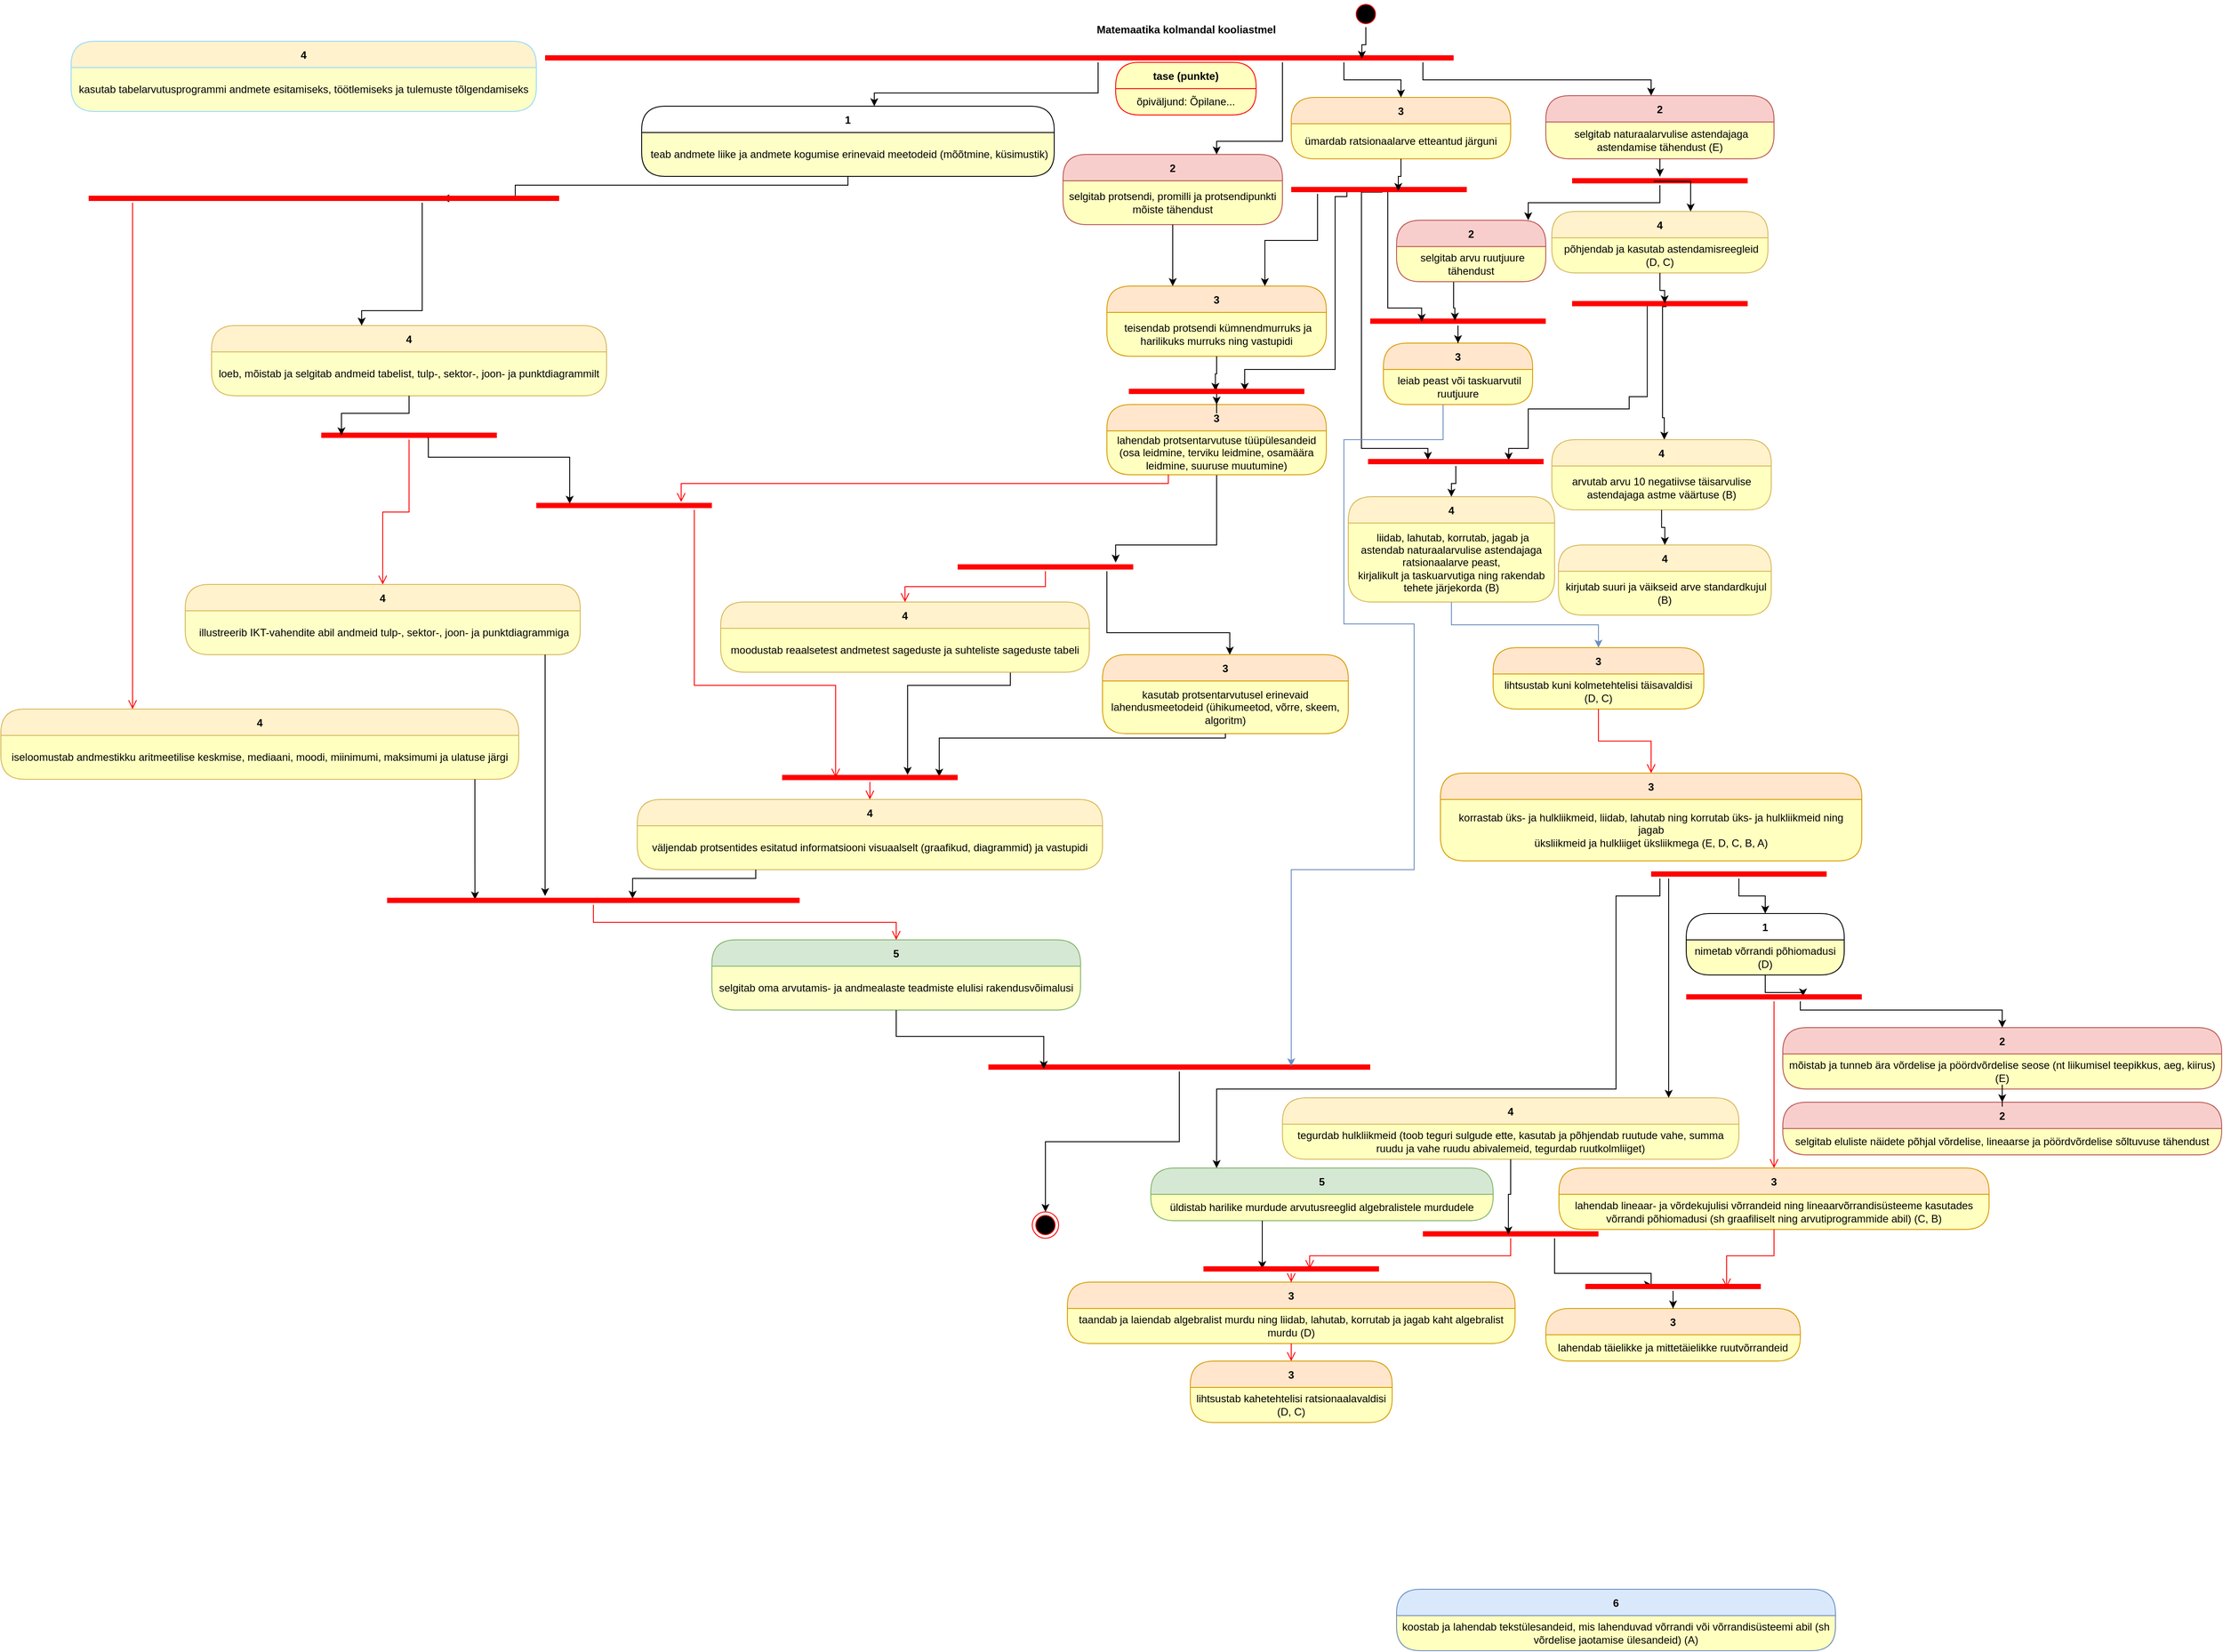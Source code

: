 <mxfile version="28.1.2" pages="2">
  <diagram name="Õpiväljundid" id="HOLbYARwxGNt5G9FzNMO">
    <mxGraphModel dx="3764" dy="897" grid="1" gridSize="10" guides="1" tooltips="1" connect="1" arrows="1" fold="1" page="1" pageScale="1" pageWidth="1169" pageHeight="1654" math="1" shadow="0">
      <root>
        <mxCell id="0" />
        <mxCell id="1" parent="0" />
        <mxCell id="H3njUC9bQLBFBT5jkG47-1" value="" style="ellipse;html=1;shape=endState;fillColor=#000000;strokeColor=#ff0000;" parent="1" vertex="1">
          <mxGeometry x="-45" y="1400" width="30" height="30" as="geometry" />
        </mxCell>
        <mxCell id="H3njUC9bQLBFBT5jkG47-2" value="4" style="swimlane;fontStyle=1;align=center;verticalAlign=middle;childLayout=stackLayout;horizontal=1;startSize=30;horizontalStack=0;resizeParent=0;resizeLast=1;container=0;collapsible=0;rounded=1;arcSize=30;strokeColor=#d6b656;fillColor=#fff2cc;swimlaneFillColor=#ffffc0;dropTarget=0;" parent="1" vertex="1">
          <mxGeometry x="554.38" y="640" width="242.5" height="80" as="geometry" />
        </mxCell>
        <mxCell id="H3njUC9bQLBFBT5jkG47-3" value="&amp;nbsp;kirjutab suuri ja väikseid arve standardkujul (B)" style="text;html=1;strokeColor=none;fillColor=none;align=center;verticalAlign=middle;spacingLeft=4;spacingRight=4;whiteSpace=wrap;overflow=hidden;rotatable=0;fontColor=#000000;" parent="H3njUC9bQLBFBT5jkG47-2" vertex="1">
          <mxGeometry y="30" width="242.5" height="50" as="geometry" />
        </mxCell>
        <mxCell id="HqBFGBw3zhF2iMlEuoAb-2" style="edgeStyle=orthogonalEdgeStyle;rounded=0;orthogonalLoop=1;jettySize=auto;html=1;exitX=0.538;exitY=0.833;exitDx=0;exitDy=0;exitPerimeter=0;" parent="1" source="HqBFGBw3zhF2iMlEuoAb-28" target="H3njUC9bQLBFBT5jkG47-11" edge="1">
          <mxGeometry relative="1" as="geometry">
            <mxPoint x="675" y="565" as="targetPoint" />
            <Array as="points">
              <mxPoint x="673" y="495" />
              <mxPoint x="675" y="495" />
            </Array>
          </mxGeometry>
        </mxCell>
        <mxCell id="H3njUC9bQLBFBT5jkG47-5" value="4" style="swimlane;fontStyle=1;align=center;verticalAlign=middle;childLayout=stackLayout;horizontal=1;startSize=30;horizontalStack=0;resizeParent=0;resizeLast=1;container=0;collapsible=0;rounded=1;arcSize=30;strokeColor=#d6b656;fillColor=#fff2cc;swimlaneFillColor=#ffffc0;dropTarget=0;" parent="1" vertex="1">
          <mxGeometry x="546.88" y="260" width="246.25" height="70" as="geometry" />
        </mxCell>
        <mxCell id="H3njUC9bQLBFBT5jkG47-6" value="&amp;nbsp;põhjendab ja kasutab astendamisreegleid (D, C)" style="text;html=1;strokeColor=none;fillColor=none;align=center;verticalAlign=middle;spacingLeft=4;spacingRight=4;whiteSpace=wrap;overflow=hidden;rotatable=0;fontColor=#000000;" parent="H3njUC9bQLBFBT5jkG47-5" vertex="1">
          <mxGeometry y="30" width="246.25" height="40" as="geometry" />
        </mxCell>
        <mxCell id="H3njUC9bQLBFBT5jkG47-8" value="2" style="swimlane;fontStyle=1;align=center;verticalAlign=middle;childLayout=stackLayout;horizontal=1;startSize=30;horizontalStack=0;resizeParent=0;resizeLast=1;container=0;collapsible=0;rounded=1;arcSize=30;strokeColor=#b85450;fillColor=#f8cecc;swimlaneFillColor=#ffffc0;dropTarget=0;" parent="1" vertex="1">
          <mxGeometry x="540" y="128" width="260" height="72" as="geometry" />
        </mxCell>
        <mxCell id="H3njUC9bQLBFBT5jkG47-9" value="&amp;nbsp;selgitab naturaalarvulise astendajaga astendamise tähendust (E)" style="text;html=1;strokeColor=none;fillColor=none;align=center;verticalAlign=middle;spacingLeft=4;spacingRight=4;whiteSpace=wrap;overflow=hidden;rotatable=0;fontColor=#000000;" parent="H3njUC9bQLBFBT5jkG47-8" vertex="1">
          <mxGeometry y="30" width="260" height="42" as="geometry" />
        </mxCell>
        <mxCell id="H3njUC9bQLBFBT5jkG47-11" value="4" style="swimlane;fontStyle=1;align=center;verticalAlign=middle;childLayout=stackLayout;horizontal=1;startSize=30;horizontalStack=0;resizeParent=0;resizeLast=1;container=0;collapsible=0;rounded=1;arcSize=30;strokeColor=#d6b656;fillColor=#fff2cc;swimlaneFillColor=#ffffc0;dropTarget=0;" parent="1" vertex="1">
          <mxGeometry x="546.88" y="520" width="250" height="80" as="geometry" />
        </mxCell>
        <mxCell id="H3njUC9bQLBFBT5jkG47-12" value="arvutab arvu 10 negatiivse täisarvulise astendajaga astme väärtuse (B)" style="text;html=1;strokeColor=none;fillColor=none;align=center;verticalAlign=middle;spacingLeft=4;spacingRight=4;whiteSpace=wrap;overflow=hidden;rotatable=0;fontColor=#000000;" parent="H3njUC9bQLBFBT5jkG47-11" vertex="1">
          <mxGeometry y="30" width="250" height="50" as="geometry" />
        </mxCell>
        <mxCell id="H3njUC9bQLBFBT5jkG47-14" value="3" style="swimlane;fontStyle=1;align=center;verticalAlign=middle;childLayout=stackLayout;horizontal=1;startSize=30;horizontalStack=0;resizeParent=0;resizeLast=1;container=0;collapsible=0;rounded=1;arcSize=30;strokeColor=#d79b00;fillColor=#ffe6cc;swimlaneFillColor=#ffffc0;dropTarget=0;" parent="1" vertex="1">
          <mxGeometry x="355" y="410" width="170" height="70" as="geometry" />
        </mxCell>
        <mxCell id="H3njUC9bQLBFBT5jkG47-15" value="&amp;nbsp;leiab peast või taskuarvutil ruutjuure" style="text;html=1;strokeColor=none;fillColor=none;align=center;verticalAlign=middle;spacingLeft=4;spacingRight=4;whiteSpace=wrap;overflow=hidden;rotatable=0;fontColor=#000000;" parent="H3njUC9bQLBFBT5jkG47-14" vertex="1">
          <mxGeometry y="30" width="170" height="40" as="geometry" />
        </mxCell>
        <mxCell id="HqBFGBw3zhF2iMlEuoAb-21" style="edgeStyle=orthogonalEdgeStyle;rounded=0;orthogonalLoop=1;jettySize=auto;html=1;exitX=0.317;exitY=0.8;exitDx=0;exitDy=0;exitPerimeter=0;entryX=0.66;entryY=0.433;entryDx=0;entryDy=0;entryPerimeter=0;" parent="1" source="HqBFGBw3zhF2iMlEuoAb-34" target="HqBFGBw3zhF2iMlEuoAb-39" edge="1">
          <mxGeometry relative="1" as="geometry">
            <Array as="points">
              <mxPoint x="313" y="243" />
              <mxPoint x="300" y="243" />
              <mxPoint x="300" y="440" />
              <mxPoint x="197" y="440" />
            </Array>
          </mxGeometry>
        </mxCell>
        <mxCell id="H3njUC9bQLBFBT5jkG47-20" value="3" style="swimlane;fontStyle=1;align=center;verticalAlign=middle;childLayout=stackLayout;horizontal=1;startSize=30;horizontalStack=0;resizeParent=0;resizeLast=1;container=0;collapsible=0;rounded=1;arcSize=30;strokeColor=#d79b00;fillColor=#ffe6cc;swimlaneFillColor=#ffffc0;dropTarget=0;" parent="1" vertex="1">
          <mxGeometry x="250" y="130" width="250" height="70" as="geometry" />
        </mxCell>
        <mxCell id="H3njUC9bQLBFBT5jkG47-21" value="ümardab ratsionaalarve etteantud järguni" style="text;html=1;strokeColor=none;fillColor=none;align=center;verticalAlign=middle;spacingLeft=4;spacingRight=4;whiteSpace=wrap;overflow=hidden;rotatable=0;fontColor=#000000;fontFamily=Helvetica;" parent="H3njUC9bQLBFBT5jkG47-20" vertex="1">
          <mxGeometry y="30" width="250" height="40" as="geometry" />
        </mxCell>
        <mxCell id="H3njUC9bQLBFBT5jkG47-23" value="4" style="swimlane;fontStyle=1;align=center;verticalAlign=middle;childLayout=stackLayout;horizontal=1;startSize=30;horizontalStack=0;resizeParent=0;resizeLast=1;container=0;collapsible=0;rounded=1;arcSize=30;strokeColor=#d6b656;fillColor=#fff2cc;swimlaneFillColor=#ffffc0;dropTarget=0;" parent="1" vertex="1">
          <mxGeometry x="315" y="585" width="235" height="120" as="geometry" />
        </mxCell>
        <mxCell id="H3njUC9bQLBFBT5jkG47-29" value="&lt;div&gt;&amp;nbsp;liidab, lahutab, korrutab, jagab ja astendab naturaalarvulise astendajaga ratsionaalarve peast,&lt;/div&gt;&lt;div&gt;kirjalikult ja taskuarvutiga ning rakendab tehete järjekorda (B)&lt;/div&gt;" style="text;html=1;strokeColor=none;fillColor=none;align=center;verticalAlign=middle;spacingLeft=4;spacingRight=4;whiteSpace=wrap;overflow=hidden;rotatable=0;fontColor=#000000;" parent="H3njUC9bQLBFBT5jkG47-23" vertex="1">
          <mxGeometry y="30" width="235" height="90" as="geometry" />
        </mxCell>
        <mxCell id="H3njUC9bQLBFBT5jkG47-26" value="" style="ellipse;html=1;shape=startState;fillColor=#000000;strokeColor=#ff0000;" parent="1" vertex="1">
          <mxGeometry x="320" y="20" width="30" height="30" as="geometry" />
        </mxCell>
        <mxCell id="HqBFGBw3zhF2iMlEuoAb-27" style="edgeStyle=orthogonalEdgeStyle;rounded=0;orthogonalLoop=1;jettySize=auto;html=1;" parent="1" source="H3njUC9bQLBFBT5jkG47-36" target="H3njUC9bQLBFBT5jkG47-14" edge="1">
          <mxGeometry relative="1" as="geometry" />
        </mxCell>
        <mxCell id="H3njUC9bQLBFBT5jkG47-36" value="" style="shape=line;html=1;strokeWidth=6;strokeColor=#ff0000;" parent="1" vertex="1">
          <mxGeometry x="340" y="380" width="200" height="10" as="geometry" />
        </mxCell>
        <mxCell id="HqBFGBw3zhF2iMlEuoAb-22" style="edgeStyle=orthogonalEdgeStyle;rounded=0;orthogonalLoop=1;jettySize=auto;html=1;" parent="1" source="H3njUC9bQLBFBT5jkG47-38" target="H3njUC9bQLBFBT5jkG47-20" edge="1">
          <mxGeometry relative="1" as="geometry">
            <Array as="points">
              <mxPoint x="310" y="110" />
              <mxPoint x="375" y="110" />
            </Array>
          </mxGeometry>
        </mxCell>
        <mxCell id="HqBFGBw3zhF2iMlEuoAb-23" style="edgeStyle=orthogonalEdgeStyle;rounded=0;orthogonalLoop=1;jettySize=auto;html=1;" parent="1" source="H3njUC9bQLBFBT5jkG47-38" target="H3njUC9bQLBFBT5jkG47-8" edge="1">
          <mxGeometry relative="1" as="geometry">
            <Array as="points">
              <mxPoint x="400" y="110" />
              <mxPoint x="660" y="110" />
            </Array>
          </mxGeometry>
        </mxCell>
        <mxCell id="HqBFGBw3zhF2iMlEuoAb-24" style="edgeStyle=orthogonalEdgeStyle;rounded=0;orthogonalLoop=1;jettySize=auto;html=1;" parent="1" source="H3njUC9bQLBFBT5jkG47-38" target="HqBFGBw3zhF2iMlEuoAb-9" edge="1">
          <mxGeometry relative="1" as="geometry">
            <Array as="points">
              <mxPoint x="240" y="180" />
              <mxPoint x="165" y="180" />
            </Array>
          </mxGeometry>
        </mxCell>
        <mxCell id="IJQwrk6Sp_N847dFv2nT-10" style="edgeStyle=orthogonalEdgeStyle;rounded=0;orthogonalLoop=1;jettySize=auto;html=1;" parent="1" source="H3njUC9bQLBFBT5jkG47-38" target="AtV3VSH8hDh6m8e9UaDK-14" edge="1">
          <mxGeometry relative="1" as="geometry">
            <Array as="points">
              <mxPoint x="30" y="125" />
              <mxPoint x="-225" y="125" />
            </Array>
          </mxGeometry>
        </mxCell>
        <mxCell id="H3njUC9bQLBFBT5jkG47-38" value="" style="shape=line;html=1;strokeWidth=6;strokeColor=#ff0000;" parent="1" vertex="1">
          <mxGeometry x="-600" y="80" width="1035" height="10" as="geometry" />
        </mxCell>
        <mxCell id="H3njUC9bQLBFBT5jkG47-42" value="" style="shape=line;html=1;strokeWidth=6;strokeColor=#ff0000;" parent="1" vertex="1">
          <mxGeometry x="570" y="220" width="200" height="10" as="geometry" />
        </mxCell>
        <mxCell id="HqBFGBw3zhF2iMlEuoAb-41" style="edgeStyle=orthogonalEdgeStyle;rounded=0;orthogonalLoop=1;jettySize=auto;html=1;" parent="1" source="H3njUC9bQLBFBT5jkG47-44" target="H3njUC9bQLBFBT5jkG47-1" edge="1">
          <mxGeometry relative="1" as="geometry" />
        </mxCell>
        <mxCell id="H3njUC9bQLBFBT5jkG47-44" value="" style="shape=line;html=1;strokeWidth=6;strokeColor=#ff0000;" parent="1" vertex="1">
          <mxGeometry x="-95" y="1230" width="435" height="10" as="geometry" />
        </mxCell>
        <mxCell id="Rrk2SFUDBp2oYCEs8pPQ-1" value="Matemaatika kolmandal kooliastmel" style="text;align=center;fontStyle=1;verticalAlign=middle;spacingLeft=3;spacingRight=3;strokeColor=none;rotatable=0;points=[[0,0.5],[1,0.5]];portConstraint=eastwest;html=1;" parent="1" vertex="1">
          <mxGeometry x="90" y="40" width="80" height="26" as="geometry" />
        </mxCell>
        <mxCell id="Rrk2SFUDBp2oYCEs8pPQ-2" value="tase (punkte)" style="swimlane;fontStyle=1;align=center;verticalAlign=middle;childLayout=stackLayout;horizontal=1;startSize=30;horizontalStack=0;resizeParent=0;resizeLast=1;container=0;fontColor=#000000;collapsible=0;rounded=1;arcSize=30;strokeColor=#ff0000;fillColor=#ffffc0;swimlaneFillColor=#ffffc0;dropTarget=0;" parent="1" vertex="1">
          <mxGeometry x="50" y="90" width="160" height="60" as="geometry" />
        </mxCell>
        <mxCell id="Rrk2SFUDBp2oYCEs8pPQ-3" value="õpiväljund: Õpilane..." style="text;html=1;strokeColor=none;fillColor=none;align=center;verticalAlign=middle;spacingLeft=4;spacingRight=4;whiteSpace=wrap;overflow=hidden;rotatable=0;fontColor=#000000;" parent="Rrk2SFUDBp2oYCEs8pPQ-2" vertex="1">
          <mxGeometry y="30" width="160" height="30" as="geometry" />
        </mxCell>
        <mxCell id="Rrk2SFUDBp2oYCEs8pPQ-18" style="edgeStyle=orthogonalEdgeStyle;rounded=0;orthogonalLoop=1;jettySize=auto;html=1;exitX=0.465;exitY=0.567;exitDx=0;exitDy=0;exitPerimeter=0;" parent="1" source="H3njUC9bQLBFBT5jkG47-42" target="H3njUC9bQLBFBT5jkG47-5" edge="1">
          <mxGeometry relative="1" as="geometry">
            <Array as="points">
              <mxPoint x="705" y="226" />
            </Array>
          </mxGeometry>
        </mxCell>
        <mxCell id="HqBFGBw3zhF2iMlEuoAb-1" style="edgeStyle=orthogonalEdgeStyle;rounded=0;orthogonalLoop=1;jettySize=auto;html=1;exitX=0.517;exitY=0.333;exitDx=0;exitDy=0;exitPerimeter=0;entryX=0.341;entryY=0.3;entryDx=0;entryDy=0;entryPerimeter=0;" parent="1" source="HqBFGBw3zhF2iMlEuoAb-34" target="HqBFGBw3zhF2iMlEuoAb-37" edge="1">
          <mxGeometry relative="1" as="geometry">
            <Array as="points">
              <mxPoint x="353" y="238" />
              <mxPoint x="330" y="238" />
              <mxPoint x="330" y="530" />
              <mxPoint x="406" y="530" />
            </Array>
          </mxGeometry>
        </mxCell>
        <mxCell id="HqBFGBw3zhF2iMlEuoAb-4" style="edgeStyle=orthogonalEdgeStyle;rounded=0;orthogonalLoop=1;jettySize=auto;html=1;entryX=0.482;entryY=0.433;entryDx=0;entryDy=0;entryPerimeter=0;" parent="1" source="H3njUC9bQLBFBT5jkG47-18" target="H3njUC9bQLBFBT5jkG47-36" edge="1">
          <mxGeometry relative="1" as="geometry">
            <Array as="points">
              <mxPoint x="435" y="370" />
              <mxPoint x="436" y="370" />
            </Array>
          </mxGeometry>
        </mxCell>
        <mxCell id="HqBFGBw3zhF2iMlEuoAb-6" value="" style="edgeStyle=orthogonalEdgeStyle;rounded=0;orthogonalLoop=1;jettySize=auto;html=1;entryX=0.293;entryY=0.567;entryDx=0;entryDy=0;entryPerimeter=0;exitX=0.713;exitY=0.667;exitDx=0;exitDy=0;exitPerimeter=0;" parent="1" source="HqBFGBw3zhF2iMlEuoAb-34" target="H3njUC9bQLBFBT5jkG47-36" edge="1">
          <mxGeometry relative="1" as="geometry">
            <mxPoint x="260" y="240" as="sourcePoint" />
            <mxPoint x="310" y="440" as="targetPoint" />
            <Array as="points">
              <mxPoint x="360" y="237" />
              <mxPoint x="360" y="370" />
              <mxPoint x="399" y="370" />
            </Array>
          </mxGeometry>
        </mxCell>
        <mxCell id="H3njUC9bQLBFBT5jkG47-17" value="2" style="swimlane;fontStyle=1;align=center;verticalAlign=middle;childLayout=stackLayout;horizontal=1;startSize=30;horizontalStack=0;resizeParent=0;resizeLast=1;container=0;collapsible=0;rounded=1;arcSize=30;strokeColor=#b85450;fillColor=#f8cecc;swimlaneFillColor=#ffffc0;dropTarget=0;" parent="1" vertex="1">
          <mxGeometry x="370" y="270" width="170" height="70" as="geometry" />
        </mxCell>
        <mxCell id="H3njUC9bQLBFBT5jkG47-18" value="&amp;nbsp;selgitab arvu ruutjuure tähendust" style="text;html=1;strokeColor=none;fillColor=none;align=center;verticalAlign=middle;spacingLeft=4;spacingRight=4;whiteSpace=wrap;overflow=hidden;rotatable=0;fontColor=#000000;" parent="H3njUC9bQLBFBT5jkG47-17" vertex="1">
          <mxGeometry y="30" width="170" height="40" as="geometry" />
        </mxCell>
        <mxCell id="HqBFGBw3zhF2iMlEuoAb-7" style="edgeStyle=orthogonalEdgeStyle;rounded=0;orthogonalLoop=1;jettySize=auto;html=1;exitX=0.428;exitY=0.633;exitDx=0;exitDy=0;exitPerimeter=0;entryX=0.801;entryY=0.367;entryDx=0;entryDy=0;entryPerimeter=0;" parent="1" source="HqBFGBw3zhF2iMlEuoAb-28" target="HqBFGBw3zhF2iMlEuoAb-37" edge="1">
          <mxGeometry relative="1" as="geometry">
            <Array as="points">
              <mxPoint x="656" y="471" />
              <mxPoint x="635" y="471" />
              <mxPoint x="635" y="485" />
              <mxPoint x="520" y="485" />
              <mxPoint x="520" y="530" />
              <mxPoint x="498" y="530" />
            </Array>
          </mxGeometry>
        </mxCell>
        <mxCell id="HqBFGBw3zhF2iMlEuoAb-8" style="edgeStyle=orthogonalEdgeStyle;rounded=0;orthogonalLoop=1;jettySize=auto;html=1;" parent="1" source="H3njUC9bQLBFBT5jkG47-12" target="H3njUC9bQLBFBT5jkG47-2" edge="1">
          <mxGeometry relative="1" as="geometry" />
        </mxCell>
        <mxCell id="HqBFGBw3zhF2iMlEuoAb-9" value="2" style="swimlane;fontStyle=1;align=center;verticalAlign=middle;childLayout=stackLayout;horizontal=1;startSize=30;horizontalStack=0;resizeParent=0;resizeLast=1;container=0;collapsible=0;rounded=1;arcSize=30;strokeColor=#b85450;fillColor=#f8cecc;swimlaneFillColor=#ffffc0;dropTarget=0;" parent="1" vertex="1">
          <mxGeometry x="-10" y="195" width="250" height="80" as="geometry" />
        </mxCell>
        <mxCell id="HqBFGBw3zhF2iMlEuoAb-10" value="selgitab protsendi, promilli ja protsendipunkti mõiste tähendust" style="text;html=1;strokeColor=none;fillColor=none;align=center;verticalAlign=middle;spacingLeft=4;spacingRight=4;whiteSpace=wrap;overflow=hidden;rotatable=0;fontColor=#000000;" parent="HqBFGBw3zhF2iMlEuoAb-9" vertex="1">
          <mxGeometry y="30" width="250" height="50" as="geometry" />
        </mxCell>
        <mxCell id="HqBFGBw3zhF2iMlEuoAb-11" value="3" style="swimlane;fontStyle=1;align=center;verticalAlign=middle;childLayout=stackLayout;horizontal=1;startSize=30;horizontalStack=0;resizeParent=0;resizeLast=1;container=0;collapsible=0;rounded=1;arcSize=30;strokeColor=#d79b00;fillColor=#ffe6cc;swimlaneFillColor=#ffffc0;dropTarget=0;" parent="1" vertex="1">
          <mxGeometry x="40" y="345" width="250" height="80" as="geometry" />
        </mxCell>
        <mxCell id="HqBFGBw3zhF2iMlEuoAb-12" value="&amp;nbsp;teisendab protsendi kümnendmurruks ja harilikuks murruks ning vastupidi" style="text;html=1;strokeColor=none;fillColor=none;align=center;verticalAlign=middle;spacingLeft=4;spacingRight=4;whiteSpace=wrap;overflow=hidden;rotatable=0;fontColor=#000000;" parent="HqBFGBw3zhF2iMlEuoAb-11" vertex="1">
          <mxGeometry y="30" width="250" height="50" as="geometry" />
        </mxCell>
        <mxCell id="HqBFGBw3zhF2iMlEuoAb-20" style="edgeStyle=orthogonalEdgeStyle;rounded=0;orthogonalLoop=1;jettySize=auto;html=1;entryX=0.9;entryY=0;entryDx=0;entryDy=0;entryPerimeter=0;" parent="1" source="HqBFGBw3zhF2iMlEuoAb-14" target="IJQwrk6Sp_N847dFv2nT-4" edge="1">
          <mxGeometry relative="1" as="geometry">
            <Array as="points">
              <mxPoint x="165" y="640" />
              <mxPoint x="50" y="640" />
            </Array>
          </mxGeometry>
        </mxCell>
        <mxCell id="HqBFGBw3zhF2iMlEuoAb-14" value="3" style="swimlane;fontStyle=1;align=center;verticalAlign=middle;childLayout=stackLayout;horizontal=1;startSize=30;horizontalStack=0;resizeParent=0;resizeLast=1;container=0;collapsible=0;rounded=1;arcSize=30;strokeColor=#d79b00;fillColor=#ffe6cc;swimlaneFillColor=#ffffc0;dropTarget=0;" parent="1" vertex="1">
          <mxGeometry x="40" y="480" width="250" height="80" as="geometry" />
        </mxCell>
        <mxCell id="HqBFGBw3zhF2iMlEuoAb-15" value="&lt;div&gt;lahendab protsentarvutuse tüüpülesandeid (osa leidmine, terviku leidmine, osamäära&lt;/div&gt;&lt;div&gt;leidmine, suuruse muutumine)&lt;/div&gt;" style="text;html=1;strokeColor=none;fillColor=none;align=center;verticalAlign=middle;spacingLeft=4;spacingRight=4;whiteSpace=wrap;overflow=hidden;rotatable=0;fontColor=#000000;" parent="HqBFGBw3zhF2iMlEuoAb-14" vertex="1">
          <mxGeometry y="30" width="250" height="50" as="geometry" />
        </mxCell>
        <mxCell id="HqBFGBw3zhF2iMlEuoAb-16" style="edgeStyle=orthogonalEdgeStyle;rounded=0;orthogonalLoop=1;jettySize=auto;html=1;entryX=0.493;entryY=0.433;entryDx=0;entryDy=0;entryPerimeter=0;" parent="1" source="HqBFGBw3zhF2iMlEuoAb-12" target="HqBFGBw3zhF2iMlEuoAb-39" edge="1">
          <mxGeometry relative="1" as="geometry" />
        </mxCell>
        <mxCell id="HqBFGBw3zhF2iMlEuoAb-17" value="3" style="swimlane;fontStyle=1;align=center;verticalAlign=middle;childLayout=stackLayout;horizontal=1;startSize=30;horizontalStack=0;resizeParent=0;resizeLast=1;container=0;collapsible=0;rounded=1;arcSize=30;strokeColor=#d79b00;fillColor=#ffe6cc;swimlaneFillColor=#ffffc0;dropTarget=0;" parent="1" vertex="1">
          <mxGeometry x="35" y="765" width="280" height="90" as="geometry" />
        </mxCell>
        <mxCell id="HqBFGBw3zhF2iMlEuoAb-18" value="&lt;div&gt;kasutab protsentarvutusel erinevaid lahendusmeetodeid (ühikumeetod, võrre, skeem,&lt;/div&gt;&lt;div&gt;algoritm)&lt;/div&gt;" style="text;html=1;strokeColor=none;fillColor=none;align=center;verticalAlign=middle;spacingLeft=4;spacingRight=4;whiteSpace=wrap;overflow=hidden;rotatable=0;fontColor=#000000;" parent="HqBFGBw3zhF2iMlEuoAb-17" vertex="1">
          <mxGeometry y="30" width="280" height="60" as="geometry" />
        </mxCell>
        <mxCell id="HqBFGBw3zhF2iMlEuoAb-26" style="edgeStyle=orthogonalEdgeStyle;rounded=0;orthogonalLoop=1;jettySize=auto;html=1;" parent="1" source="H3njUC9bQLBFBT5jkG47-9" target="H3njUC9bQLBFBT5jkG47-42" edge="1">
          <mxGeometry relative="1" as="geometry" />
        </mxCell>
        <mxCell id="HqBFGBw3zhF2iMlEuoAb-28" value="" style="shape=line;html=1;strokeWidth=6;strokeColor=#ff0000;" parent="1" vertex="1">
          <mxGeometry x="570" y="360" width="200" height="10" as="geometry" />
        </mxCell>
        <mxCell id="AtV3VSH8hDh6m8e9UaDK-41" style="edgeStyle=orthogonalEdgeStyle;rounded=0;orthogonalLoop=1;jettySize=auto;html=1;" edge="1" parent="1" source="HqBFGBw3zhF2iMlEuoAb-34" target="HqBFGBw3zhF2iMlEuoAb-11">
          <mxGeometry relative="1" as="geometry">
            <Array as="points">
              <mxPoint x="280" y="293" />
              <mxPoint x="220" y="293" />
            </Array>
          </mxGeometry>
        </mxCell>
        <mxCell id="HqBFGBw3zhF2iMlEuoAb-34" value="" style="shape=line;html=1;strokeWidth=6;strokeColor=#ff0000;" parent="1" vertex="1">
          <mxGeometry x="250" y="230" width="200" height="10" as="geometry" />
        </mxCell>
        <mxCell id="HqBFGBw3zhF2iMlEuoAb-35" style="edgeStyle=orthogonalEdgeStyle;rounded=0;orthogonalLoop=1;jettySize=auto;html=1;entryX=0.61;entryY=0.667;entryDx=0;entryDy=0;entryPerimeter=0;" parent="1" source="H3njUC9bQLBFBT5jkG47-21" target="HqBFGBw3zhF2iMlEuoAb-34" edge="1">
          <mxGeometry relative="1" as="geometry" />
        </mxCell>
        <mxCell id="HqBFGBw3zhF2iMlEuoAb-36" style="edgeStyle=orthogonalEdgeStyle;rounded=0;orthogonalLoop=1;jettySize=auto;html=1;" parent="1" source="H3njUC9bQLBFBT5jkG47-42" target="H3njUC9bQLBFBT5jkG47-17" edge="1">
          <mxGeometry relative="1" as="geometry">
            <Array as="points">
              <mxPoint x="670" y="250" />
              <mxPoint x="520" y="250" />
            </Array>
          </mxGeometry>
        </mxCell>
        <mxCell id="HqBFGBw3zhF2iMlEuoAb-29" style="edgeStyle=orthogonalEdgeStyle;rounded=0;orthogonalLoop=1;jettySize=auto;html=1;entryX=0.527;entryY=0.467;entryDx=0;entryDy=0;entryPerimeter=0;" parent="1" source="H3njUC9bQLBFBT5jkG47-6" target="HqBFGBw3zhF2iMlEuoAb-28" edge="1">
          <mxGeometry relative="1" as="geometry">
            <mxPoint x="676.25" y="400" as="targetPoint" />
          </mxGeometry>
        </mxCell>
        <mxCell id="HqBFGBw3zhF2iMlEuoAb-38" style="edgeStyle=orthogonalEdgeStyle;rounded=0;orthogonalLoop=1;jettySize=auto;html=1;" parent="1" source="HqBFGBw3zhF2iMlEuoAb-37" target="H3njUC9bQLBFBT5jkG47-23" edge="1">
          <mxGeometry relative="1" as="geometry" />
        </mxCell>
        <mxCell id="HqBFGBw3zhF2iMlEuoAb-37" value="" style="shape=line;html=1;strokeWidth=6;strokeColor=#ff0000;" parent="1" vertex="1">
          <mxGeometry x="337.5" y="540" width="200" height="10" as="geometry" />
        </mxCell>
        <mxCell id="HqBFGBw3zhF2iMlEuoAb-40" style="edgeStyle=orthogonalEdgeStyle;rounded=0;orthogonalLoop=1;jettySize=auto;html=1;" parent="1" source="HqBFGBw3zhF2iMlEuoAb-39" target="HqBFGBw3zhF2iMlEuoAb-14" edge="1">
          <mxGeometry relative="1" as="geometry" />
        </mxCell>
        <mxCell id="HqBFGBw3zhF2iMlEuoAb-39" value="" style="shape=line;html=1;strokeWidth=6;strokeColor=#ff0000;" parent="1" vertex="1">
          <mxGeometry x="65" y="460" width="200" height="10" as="geometry" />
        </mxCell>
        <mxCell id="HqBFGBw3zhF2iMlEuoAb-43" style="edgeStyle=orthogonalEdgeStyle;rounded=0;orthogonalLoop=1;jettySize=auto;html=1;fillColor=#dae8fc;strokeColor=#6c8ebf;" parent="1" source="H3njUC9bQLBFBT5jkG47-29" target="Ve74z0E5zyz4fICTGBpm-4" edge="1">
          <mxGeometry relative="1" as="geometry" />
        </mxCell>
        <mxCell id="HqBFGBw3zhF2iMlEuoAb-45" style="edgeStyle=orthogonalEdgeStyle;rounded=0;orthogonalLoop=1;jettySize=auto;html=1;fillColor=#dae8fc;strokeColor=#6c8ebf;" parent="1" source="H3njUC9bQLBFBT5jkG47-15" edge="1">
          <mxGeometry relative="1" as="geometry">
            <Array as="points">
              <mxPoint x="423" y="520" />
              <mxPoint x="310" y="520" />
              <mxPoint x="310" y="730" />
              <mxPoint x="390" y="730" />
              <mxPoint x="390" y="1010" />
              <mxPoint x="250" y="1010" />
            </Array>
            <mxPoint x="250" y="1234" as="targetPoint" />
          </mxGeometry>
        </mxCell>
        <mxCell id="Vd2EqS9sF79DkYHTGDT6-1" value="3" style="swimlane;fontStyle=1;align=center;verticalAlign=middle;childLayout=stackLayout;horizontal=1;startSize=30;horizontalStack=0;resizeParent=0;resizeLast=1;container=0;collapsible=0;rounded=1;arcSize=30;strokeColor=#d79b00;fillColor=#ffe6cc;swimlaneFillColor=#ffffc0;dropTarget=0;" parent="1" vertex="1">
          <mxGeometry x="420" y="900" width="480" height="100" as="geometry" />
        </mxCell>
        <mxCell id="Vd2EqS9sF79DkYHTGDT6-2" value=" korrastab üks- ja hulkliikmeid, liidab, lahutab ning korrutab üks- ja hulkliikmeid ning jagab&lt;br&gt;üksliikmeid ja hulkliiget üksliikmega (E, D, C, B, A)" style="text;html=1;strokeColor=none;fillColor=none;align=center;verticalAlign=middle;spacingLeft=4;spacingRight=4;whiteSpace=wrap;overflow=hidden;rotatable=0;fontColor=#000000;" parent="Vd2EqS9sF79DkYHTGDT6-1" vertex="1">
          <mxGeometry y="30" width="480" height="70" as="geometry" />
        </mxCell>
        <mxCell id="Ve74z0E5zyz4fICTGBpm-1" value="4" style="swimlane;fontStyle=1;align=center;verticalAlign=middle;childLayout=stackLayout;horizontal=1;startSize=30;horizontalStack=0;resizeParent=0;resizeLast=1;container=0;collapsible=0;rounded=1;arcSize=30;strokeColor=#d6b656;fillColor=#fff2cc;swimlaneFillColor=#ffffc0;dropTarget=0;" parent="1" vertex="1">
          <mxGeometry x="240" y="1270" width="520" height="70" as="geometry" />
        </mxCell>
        <mxCell id="Ve74z0E5zyz4fICTGBpm-2" value="&lt;div&gt;tegurdab hulkliikmeid (toob teguri sulgude ette, kasutab ja põhjendab ruutude vahe, summa&lt;/div&gt;&lt;div&gt;ruudu ja vahe ruudu abivalemeid, tegurdab ruutkolmliiget)&lt;/div&gt;" style="text;html=1;strokeColor=none;fillColor=none;align=center;verticalAlign=middle;spacingLeft=4;spacingRight=4;whiteSpace=wrap;overflow=hidden;rotatable=0;fontColor=#000000;" parent="Ve74z0E5zyz4fICTGBpm-1" vertex="1">
          <mxGeometry y="30" width="520" height="40" as="geometry" />
        </mxCell>
        <mxCell id="Ve74z0E5zyz4fICTGBpm-4" value="3" style="swimlane;fontStyle=1;align=center;verticalAlign=middle;childLayout=stackLayout;horizontal=1;startSize=30;horizontalStack=0;resizeParent=0;resizeLast=1;container=0;collapsible=0;rounded=1;arcSize=30;strokeColor=#d79b00;fillColor=#ffe6cc;swimlaneFillColor=#ffffc0;dropTarget=0;" parent="1" vertex="1">
          <mxGeometry x="480" y="757" width="240" height="70" as="geometry" />
        </mxCell>
        <mxCell id="Ve74z0E5zyz4fICTGBpm-5" value="lihtsustab kuni kolmetehtelisi täisavaldisi (D, C)" style="text;html=1;strokeColor=none;fillColor=none;align=center;verticalAlign=middle;spacingLeft=4;spacingRight=4;whiteSpace=wrap;overflow=hidden;rotatable=0;fontColor=#000000;" parent="Ve74z0E5zyz4fICTGBpm-4" vertex="1">
          <mxGeometry y="30" width="240" height="40" as="geometry" />
        </mxCell>
        <mxCell id="Ve74z0E5zyz4fICTGBpm-6" value="" style="edgeStyle=orthogonalEdgeStyle;html=1;verticalAlign=bottom;endArrow=open;endSize=8;strokeColor=#ff0000;rounded=0;" parent="1" source="Ve74z0E5zyz4fICTGBpm-4" target="Vd2EqS9sF79DkYHTGDT6-1" edge="1">
          <mxGeometry relative="1" as="geometry">
            <mxPoint x="585" y="1260" as="targetPoint" />
          </mxGeometry>
        </mxCell>
        <mxCell id="Ve74z0E5zyz4fICTGBpm-7" value="5" style="swimlane;fontStyle=1;align=center;verticalAlign=middle;childLayout=stackLayout;horizontal=1;startSize=30;horizontalStack=0;resizeParent=0;resizeLast=1;container=0;collapsible=0;rounded=1;arcSize=30;strokeColor=#82b366;fillColor=#d5e8d4;swimlaneFillColor=#ffffc0;dropTarget=0;" parent="1" vertex="1">
          <mxGeometry x="90" y="1350" width="390" height="60" as="geometry" />
        </mxCell>
        <mxCell id="Ve74z0E5zyz4fICTGBpm-8" value="üldistab harilike murdude arvutusreeglid algebralistele murdudele" style="text;html=1;strokeColor=none;fillColor=none;align=center;verticalAlign=middle;spacingLeft=4;spacingRight=4;whiteSpace=wrap;overflow=hidden;rotatable=0;fontColor=#000000;" parent="Ve74z0E5zyz4fICTGBpm-7" vertex="1">
          <mxGeometry y="30" width="390" height="30" as="geometry" />
        </mxCell>
        <mxCell id="Ve74z0E5zyz4fICTGBpm-10" value="3" style="swimlane;fontStyle=1;align=center;verticalAlign=middle;childLayout=stackLayout;horizontal=1;startSize=30;horizontalStack=0;resizeParent=0;resizeLast=1;container=0;collapsible=0;rounded=1;arcSize=30;strokeColor=#d79b00;fillColor=#ffe6cc;swimlaneFillColor=#ffffc0;dropTarget=0;" parent="1" vertex="1">
          <mxGeometry x="-5" y="1480" width="510" height="70" as="geometry" />
        </mxCell>
        <mxCell id="Ve74z0E5zyz4fICTGBpm-11" value="&lt;div&gt;taandab ja laiendab algebralist murdu ning liidab, lahutab, korrutab ja jagab kaht algebralist&lt;/div&gt;&lt;div&gt;murdu (D)&lt;/div&gt;" style="text;html=1;strokeColor=none;fillColor=none;align=center;verticalAlign=middle;spacingLeft=4;spacingRight=4;whiteSpace=wrap;overflow=hidden;rotatable=0;fontColor=#000000;" parent="Ve74z0E5zyz4fICTGBpm-10" vertex="1">
          <mxGeometry y="30" width="510" height="40" as="geometry" />
        </mxCell>
        <mxCell id="Ve74z0E5zyz4fICTGBpm-12" value="" style="edgeStyle=orthogonalEdgeStyle;html=1;verticalAlign=bottom;endArrow=open;endSize=8;strokeColor=#ff0000;rounded=0;" parent="1" source="Ve74z0E5zyz4fICTGBpm-10" target="Ve74z0E5zyz4fICTGBpm-13" edge="1">
          <mxGeometry relative="1" as="geometry">
            <mxPoint x="480" y="1510" as="targetPoint" />
          </mxGeometry>
        </mxCell>
        <mxCell id="Ve74z0E5zyz4fICTGBpm-13" value="3" style="swimlane;fontStyle=1;align=center;verticalAlign=middle;childLayout=stackLayout;horizontal=1;startSize=30;horizontalStack=0;resizeParent=0;resizeLast=1;container=0;collapsible=0;rounded=1;arcSize=30;strokeColor=#d79b00;fillColor=#ffe6cc;swimlaneFillColor=#ffffc0;dropTarget=0;" parent="1" vertex="1">
          <mxGeometry x="135" y="1570" width="230" height="70" as="geometry" />
        </mxCell>
        <mxCell id="Ve74z0E5zyz4fICTGBpm-14" value="lihtsustab kahetehtelisi ratsionaalavaldisi (D, C)" style="text;html=1;strokeColor=none;fillColor=none;align=center;verticalAlign=middle;spacingLeft=4;spacingRight=4;whiteSpace=wrap;overflow=hidden;rotatable=0;fontColor=#000000;" parent="Ve74z0E5zyz4fICTGBpm-13" vertex="1">
          <mxGeometry y="30" width="230" height="40" as="geometry" />
        </mxCell>
        <mxCell id="Ve74z0E5zyz4fICTGBpm-16" value="1" style="swimlane;fontStyle=1;align=center;verticalAlign=middle;childLayout=stackLayout;horizontal=1;startSize=30;horizontalStack=0;resizeParent=0;resizeLast=1;container=0;collapsible=0;rounded=1;arcSize=30;swimlaneFillColor=#ffffc0;dropTarget=0;" parent="1" vertex="1">
          <mxGeometry x="700" y="1060" width="180" height="70" as="geometry" />
        </mxCell>
        <mxCell id="Ve74z0E5zyz4fICTGBpm-17" value="nimetab võrrandi põhiomadusi (D)" style="text;html=1;strokeColor=none;fillColor=none;align=center;verticalAlign=middle;spacingLeft=4;spacingRight=4;whiteSpace=wrap;overflow=hidden;rotatable=0;fontColor=#000000;" parent="Ve74z0E5zyz4fICTGBpm-16" vertex="1">
          <mxGeometry y="30" width="180" height="40" as="geometry" />
        </mxCell>
        <mxCell id="Ve74z0E5zyz4fICTGBpm-19" value="2" style="swimlane;fontStyle=1;align=center;verticalAlign=middle;childLayout=stackLayout;horizontal=1;startSize=30;horizontalStack=0;resizeParent=0;resizeLast=1;container=0;collapsible=0;rounded=1;arcSize=30;strokeColor=#b85450;fillColor=#f8cecc;swimlaneFillColor=#ffffc0;dropTarget=0;" parent="1" vertex="1">
          <mxGeometry x="810" y="1275" width="500" height="60" as="geometry" />
        </mxCell>
        <mxCell id="Ve74z0E5zyz4fICTGBpm-20" value="selgitab eluliste näidete põhjal võrdelise, lineaarse ja pöördvõrdelise sõltuvuse tähendust" style="text;html=1;strokeColor=none;fillColor=none;align=center;verticalAlign=middle;spacingLeft=4;spacingRight=4;whiteSpace=wrap;overflow=hidden;rotatable=0;fontColor=#000000;" parent="Ve74z0E5zyz4fICTGBpm-19" vertex="1">
          <mxGeometry y="30" width="500" height="30" as="geometry" />
        </mxCell>
        <mxCell id="Ve74z0E5zyz4fICTGBpm-22" value="2" style="swimlane;fontStyle=1;align=center;verticalAlign=middle;childLayout=stackLayout;horizontal=1;startSize=30;horizontalStack=0;resizeParent=0;resizeLast=1;container=0;collapsible=0;rounded=1;arcSize=30;strokeColor=#b85450;fillColor=#f8cecc;swimlaneFillColor=#ffffc0;dropTarget=0;" parent="1" vertex="1">
          <mxGeometry x="810" y="1190" width="500" height="70" as="geometry" />
        </mxCell>
        <mxCell id="Ve74z0E5zyz4fICTGBpm-23" value="mõistab ja tunneb ära võrdelise ja pöördvõrdelise seose (nt liikumisel teepikkus, aeg, kiirus) (E)" style="text;html=1;strokeColor=none;fillColor=none;align=center;verticalAlign=middle;spacingLeft=4;spacingRight=4;whiteSpace=wrap;overflow=hidden;rotatable=0;fontColor=#000000;" parent="Ve74z0E5zyz4fICTGBpm-22" vertex="1">
          <mxGeometry y="30" width="500" height="40" as="geometry" />
        </mxCell>
        <mxCell id="Ve74z0E5zyz4fICTGBpm-25" value="3" style="swimlane;fontStyle=1;align=center;verticalAlign=middle;childLayout=stackLayout;horizontal=1;startSize=30;horizontalStack=0;resizeParent=0;resizeLast=1;container=0;collapsible=0;rounded=1;arcSize=30;strokeColor=#d79b00;fillColor=#ffe6cc;swimlaneFillColor=#ffffc0;dropTarget=0;" parent="1" vertex="1">
          <mxGeometry x="555" y="1350" width="490" height="70" as="geometry" />
        </mxCell>
        <mxCell id="Ve74z0E5zyz4fICTGBpm-26" value="&lt;div&gt;lahendab lineaar- ja võrdekujulisi võrrandeid ning lineaarvõrrandisüsteeme kasutades&lt;/div&gt;&lt;div&gt;võrrandi põhiomadusi (sh graafiliselt ning arvutiprogrammide abil) (C, B)&lt;/div&gt;" style="text;html=1;strokeColor=none;fillColor=none;align=center;verticalAlign=middle;spacingLeft=4;spacingRight=4;whiteSpace=wrap;overflow=hidden;rotatable=0;fontColor=#000000;" parent="Ve74z0E5zyz4fICTGBpm-25" vertex="1">
          <mxGeometry y="30" width="490" height="40" as="geometry" />
        </mxCell>
        <mxCell id="Ve74z0E5zyz4fICTGBpm-27" value="" style="edgeStyle=orthogonalEdgeStyle;html=1;verticalAlign=bottom;endArrow=open;endSize=8;strokeColor=#ff0000;rounded=0;entryX=0.805;entryY=0.6;entryDx=0;entryDy=0;entryPerimeter=0;" parent="1" source="Ve74z0E5zyz4fICTGBpm-25" target="AtV3VSH8hDh6m8e9UaDK-24" edge="1">
          <mxGeometry relative="1" as="geometry">
            <mxPoint x="713.13" y="1980" as="targetPoint" />
          </mxGeometry>
        </mxCell>
        <mxCell id="Ve74z0E5zyz4fICTGBpm-28" value="3" style="swimlane;fontStyle=1;align=center;verticalAlign=middle;childLayout=stackLayout;horizontal=1;startSize=30;horizontalStack=0;resizeParent=0;resizeLast=1;container=0;collapsible=0;rounded=1;arcSize=30;strokeColor=#d79b00;fillColor=#ffe6cc;swimlaneFillColor=#ffffc0;dropTarget=0;" parent="1" vertex="1">
          <mxGeometry x="540" y="1510" width="290" height="60" as="geometry" />
        </mxCell>
        <mxCell id="Ve74z0E5zyz4fICTGBpm-29" value="lahendab täielikke ja mittetäielikke ruutvõrrandeid" style="text;html=1;strokeColor=none;fillColor=none;align=center;verticalAlign=middle;spacingLeft=4;spacingRight=4;whiteSpace=wrap;overflow=hidden;rotatable=0;fontColor=#000000;" parent="Ve74z0E5zyz4fICTGBpm-28" vertex="1">
          <mxGeometry y="30" width="290" height="30" as="geometry" />
        </mxCell>
        <mxCell id="Ve74z0E5zyz4fICTGBpm-31" value="6" style="swimlane;fontStyle=1;align=center;verticalAlign=middle;childLayout=stackLayout;horizontal=1;startSize=30;horizontalStack=0;resizeParent=0;resizeLast=1;container=0;collapsible=0;rounded=1;arcSize=30;strokeColor=#6c8ebf;fillColor=#dae8fc;swimlaneFillColor=#ffffc0;dropTarget=0;" parent="1" vertex="1">
          <mxGeometry x="370" y="1830" width="500" height="70" as="geometry" />
        </mxCell>
        <mxCell id="Ve74z0E5zyz4fICTGBpm-32" value="&lt;div&gt;koostab ja lahendab tekstülesandeid, mis lahenduvad võrrandi või võrrandisüsteemi abil (sh&lt;/div&gt;&lt;div&gt;võrdelise jaotamise ülesandeid) (A)&lt;/div&gt;" style="text;html=1;strokeColor=none;fillColor=none;align=center;verticalAlign=middle;spacingLeft=4;spacingRight=4;whiteSpace=wrap;overflow=hidden;rotatable=0;fontColor=#000000;" parent="Ve74z0E5zyz4fICTGBpm-31" vertex="1">
          <mxGeometry y="30" width="500" height="40" as="geometry" />
        </mxCell>
        <mxCell id="Ve74z0E5zyz4fICTGBpm-36" style="edgeStyle=orthogonalEdgeStyle;rounded=0;orthogonalLoop=1;jettySize=auto;html=1;" parent="1" source="Ve74z0E5zyz4fICTGBpm-34" target="Ve74z0E5zyz4fICTGBpm-1" edge="1">
          <mxGeometry relative="1" as="geometry">
            <Array as="points">
              <mxPoint x="680" y="1120" />
              <mxPoint x="680" y="1120" />
            </Array>
          </mxGeometry>
        </mxCell>
        <mxCell id="Ve74z0E5zyz4fICTGBpm-37" style="edgeStyle=orthogonalEdgeStyle;rounded=0;orthogonalLoop=1;jettySize=auto;html=1;" parent="1" source="Ve74z0E5zyz4fICTGBpm-34" target="Ve74z0E5zyz4fICTGBpm-7" edge="1">
          <mxGeometry relative="1" as="geometry">
            <Array as="points">
              <mxPoint x="670" y="1040" />
              <mxPoint x="620" y="1040" />
              <mxPoint x="620" y="1260" />
              <mxPoint x="165" y="1260" />
            </Array>
          </mxGeometry>
        </mxCell>
        <mxCell id="Ve74z0E5zyz4fICTGBpm-41" style="edgeStyle=orthogonalEdgeStyle;rounded=0;orthogonalLoop=1;jettySize=auto;html=1;" parent="1" source="Ve74z0E5zyz4fICTGBpm-34" target="Ve74z0E5zyz4fICTGBpm-16" edge="1">
          <mxGeometry relative="1" as="geometry" />
        </mxCell>
        <mxCell id="Ve74z0E5zyz4fICTGBpm-34" value="" style="shape=line;html=1;strokeWidth=6;strokeColor=#ff0000;" parent="1" vertex="1">
          <mxGeometry x="660" y="1010" width="200" height="10" as="geometry" />
        </mxCell>
        <mxCell id="Ve74z0E5zyz4fICTGBpm-40" style="edgeStyle=orthogonalEdgeStyle;rounded=0;orthogonalLoop=1;jettySize=auto;html=1;entryX=0.665;entryY=0.433;entryDx=0;entryDy=0;entryPerimeter=0;" parent="1" source="Ve74z0E5zyz4fICTGBpm-16" target="Ve74z0E5zyz4fICTGBpm-42" edge="1">
          <mxGeometry relative="1" as="geometry" />
        </mxCell>
        <mxCell id="AtV3VSH8hDh6m8e9UaDK-26" style="edgeStyle=orthogonalEdgeStyle;rounded=0;orthogonalLoop=1;jettySize=auto;html=1;" edge="1" parent="1" source="Ve74z0E5zyz4fICTGBpm-42" target="Ve74z0E5zyz4fICTGBpm-22">
          <mxGeometry relative="1" as="geometry">
            <Array as="points">
              <mxPoint x="830" y="1170" />
              <mxPoint x="1060" y="1170" />
            </Array>
          </mxGeometry>
        </mxCell>
        <mxCell id="Ve74z0E5zyz4fICTGBpm-42" value="" style="shape=line;html=1;strokeWidth=6;strokeColor=#ff0000;" parent="1" vertex="1">
          <mxGeometry x="700" y="1150" width="200" height="10" as="geometry" />
        </mxCell>
        <mxCell id="Ve74z0E5zyz4fICTGBpm-43" value="" style="edgeStyle=orthogonalEdgeStyle;html=1;verticalAlign=bottom;endArrow=open;endSize=8;strokeColor=#ff0000;rounded=0;" parent="1" source="Ve74z0E5zyz4fICTGBpm-42" target="Ve74z0E5zyz4fICTGBpm-25" edge="1">
          <mxGeometry relative="1" as="geometry">
            <mxPoint x="840" y="1560" as="targetPoint" />
          </mxGeometry>
        </mxCell>
        <mxCell id="Ve74z0E5zyz4fICTGBpm-45" style="edgeStyle=orthogonalEdgeStyle;rounded=0;orthogonalLoop=1;jettySize=auto;html=1;entryX=0.335;entryY=0.5;entryDx=0;entryDy=0;entryPerimeter=0;" parent="1" source="Ve74z0E5zyz4fICTGBpm-8" target="AtV3VSH8hDh6m8e9UaDK-27" edge="1">
          <mxGeometry relative="1" as="geometry">
            <Array as="points">
              <mxPoint x="217" y="1450" />
              <mxPoint x="217" y="1450" />
            </Array>
          </mxGeometry>
        </mxCell>
        <mxCell id="Ve74z0E5zyz4fICTGBpm-49" style="edgeStyle=orthogonalEdgeStyle;rounded=0;orthogonalLoop=1;jettySize=auto;html=1;entryX=0.38;entryY=0.3;entryDx=0;entryDy=0;entryPerimeter=0;" parent="1" source="Ve74z0E5zyz4fICTGBpm-46" target="AtV3VSH8hDh6m8e9UaDK-24" edge="1">
          <mxGeometry relative="1" as="geometry">
            <Array as="points">
              <mxPoint x="550" y="1470" />
              <mxPoint x="660" y="1470" />
            </Array>
          </mxGeometry>
        </mxCell>
        <mxCell id="Ve74z0E5zyz4fICTGBpm-46" value="" style="shape=line;html=1;strokeWidth=6;strokeColor=#ff0000;" parent="1" vertex="1">
          <mxGeometry x="400" y="1420" width="200" height="10" as="geometry" />
        </mxCell>
        <mxCell id="Ve74z0E5zyz4fICTGBpm-47" value="" style="edgeStyle=orthogonalEdgeStyle;html=1;verticalAlign=bottom;endArrow=open;endSize=8;strokeColor=#ff0000;rounded=0;entryX=0.605;entryY=0.5;entryDx=0;entryDy=0;entryPerimeter=0;" parent="1" source="Ve74z0E5zyz4fICTGBpm-46" target="AtV3VSH8hDh6m8e9UaDK-27" edge="1">
          <mxGeometry relative="1" as="geometry">
            <mxPoint x="660" y="1860" as="targetPoint" />
            <Array as="points">
              <mxPoint x="500" y="1450" />
              <mxPoint x="271" y="1450" />
            </Array>
          </mxGeometry>
        </mxCell>
        <mxCell id="Ve74z0E5zyz4fICTGBpm-48" style="edgeStyle=orthogonalEdgeStyle;rounded=0;orthogonalLoop=1;jettySize=auto;html=1;entryX=0.487;entryY=0.567;entryDx=0;entryDy=0;entryPerimeter=0;" parent="1" source="Ve74z0E5zyz4fICTGBpm-2" target="Ve74z0E5zyz4fICTGBpm-46" edge="1">
          <mxGeometry relative="1" as="geometry" />
        </mxCell>
        <mxCell id="IJQwrk6Sp_N847dFv2nT-3" style="edgeStyle=orthogonalEdgeStyle;rounded=0;orthogonalLoop=1;jettySize=auto;html=1;entryX=0.715;entryY=0.2;entryDx=0;entryDy=0;entryPerimeter=0;" parent="1" source="IJQwrk6Sp_N847dFv2nT-1" target="AtV3VSH8hDh6m8e9UaDK-38" edge="1">
          <mxGeometry relative="1" as="geometry">
            <Array as="points">
              <mxPoint x="-70" y="800" />
              <mxPoint x="-187" y="800" />
            </Array>
          </mxGeometry>
        </mxCell>
        <mxCell id="IJQwrk6Sp_N847dFv2nT-1" value="4" style="swimlane;fontStyle=1;align=center;verticalAlign=middle;childLayout=stackLayout;horizontal=1;startSize=30;horizontalStack=0;resizeParent=0;resizeLast=1;container=0;collapsible=0;rounded=1;arcSize=30;strokeColor=#d6b656;fillColor=#fff2cc;swimlaneFillColor=#ffffc0;dropTarget=0;" parent="1" vertex="1">
          <mxGeometry x="-400" y="705" width="420" height="80" as="geometry" />
        </mxCell>
        <mxCell id="IJQwrk6Sp_N847dFv2nT-2" value="moodustab reaalsetest andmetest sageduste ja suhteliste sageduste tabeli" style="text;html=1;strokeColor=none;fillColor=none;align=center;verticalAlign=middle;spacingLeft=4;spacingRight=4;whiteSpace=wrap;overflow=hidden;rotatable=0;fontColor=#000000;" parent="IJQwrk6Sp_N847dFv2nT-1" vertex="1">
          <mxGeometry y="30" width="420" height="50" as="geometry" />
        </mxCell>
        <mxCell id="IJQwrk6Sp_N847dFv2nT-7" style="edgeStyle=orthogonalEdgeStyle;rounded=0;orthogonalLoop=1;jettySize=auto;html=1;" parent="1" source="IJQwrk6Sp_N847dFv2nT-4" target="HqBFGBw3zhF2iMlEuoAb-17" edge="1">
          <mxGeometry relative="1" as="geometry">
            <Array as="points">
              <mxPoint x="40" y="740" />
              <mxPoint x="180" y="740" />
            </Array>
          </mxGeometry>
        </mxCell>
        <mxCell id="IJQwrk6Sp_N847dFv2nT-4" value="" style="shape=line;html=1;strokeWidth=6;strokeColor=#ff0000;" parent="1" vertex="1">
          <mxGeometry x="-130" y="660" width="200" height="10" as="geometry" />
        </mxCell>
        <mxCell id="IJQwrk6Sp_N847dFv2nT-5" value="" style="edgeStyle=orthogonalEdgeStyle;html=1;verticalAlign=bottom;endArrow=open;endSize=8;strokeColor=#ff0000;rounded=0;" parent="1" source="IJQwrk6Sp_N847dFv2nT-4" target="IJQwrk6Sp_N847dFv2nT-1" edge="1">
          <mxGeometry relative="1" as="geometry">
            <mxPoint x="-160" y="830" as="targetPoint" />
          </mxGeometry>
        </mxCell>
        <mxCell id="IJQwrk6Sp_N847dFv2nT-8" value="4" style="swimlane;fontStyle=1;align=center;verticalAlign=middle;childLayout=stackLayout;horizontal=1;startSize=30;horizontalStack=0;resizeParent=0;resizeLast=1;container=0;collapsible=0;rounded=1;arcSize=30;strokeColor=#d6b656;fillColor=#fff2cc;swimlaneFillColor=#ffffc0;dropTarget=0;" parent="1" vertex="1">
          <mxGeometry x="-1220" y="827" width="590" height="80" as="geometry" />
        </mxCell>
        <mxCell id="IJQwrk6Sp_N847dFv2nT-9" value="iseloomustab andmestikku aritmeetilise keskmise, mediaani, moodi, miinimumi, maksimumi ja ulatuse järgi" style="text;html=1;strokeColor=none;fillColor=none;align=center;verticalAlign=middle;spacingLeft=4;spacingRight=4;whiteSpace=wrap;overflow=hidden;rotatable=0;fontColor=#000000;" parent="IJQwrk6Sp_N847dFv2nT-8" vertex="1">
          <mxGeometry y="30" width="590" height="50" as="geometry" />
        </mxCell>
        <mxCell id="IJQwrk6Sp_N847dFv2nT-11" style="edgeStyle=orthogonalEdgeStyle;rounded=0;orthogonalLoop=1;jettySize=auto;html=1;entryX=0.213;entryY=0.4;entryDx=0;entryDy=0;entryPerimeter=0;" parent="1" source="IJQwrk6Sp_N847dFv2nT-9" target="AtV3VSH8hDh6m8e9UaDK-19" edge="1">
          <mxGeometry relative="1" as="geometry">
            <mxPoint x="240" y="1081" as="targetPoint" />
            <Array as="points">
              <mxPoint x="-680" y="990" />
              <mxPoint x="-680" y="990" />
            </Array>
          </mxGeometry>
        </mxCell>
        <mxCell id="IJQwrk6Sp_N847dFv2nT-12" value="4" style="swimlane;fontStyle=1;align=center;verticalAlign=middle;childLayout=stackLayout;horizontal=1;startSize=30;horizontalStack=0;resizeParent=0;resizeLast=1;container=0;collapsible=0;rounded=1;arcSize=30;strokeColor=#d6b656;fillColor=#fff2cc;swimlaneFillColor=#ffffc0;dropTarget=0;" parent="1" vertex="1">
          <mxGeometry x="-495" y="930" width="530" height="80" as="geometry" />
        </mxCell>
        <mxCell id="IJQwrk6Sp_N847dFv2nT-13" value="väljendab protsentides esitatud informatsiooni visuaalselt (graafikud, diagrammid) ja vastupidi" style="text;html=1;strokeColor=none;fillColor=none;align=center;verticalAlign=middle;spacingLeft=4;spacingRight=4;whiteSpace=wrap;overflow=hidden;rotatable=0;fontColor=#000000;" parent="IJQwrk6Sp_N847dFv2nT-12" vertex="1">
          <mxGeometry y="30" width="530" height="50" as="geometry" />
        </mxCell>
        <mxCell id="IJQwrk6Sp_N847dFv2nT-16" style="edgeStyle=orthogonalEdgeStyle;rounded=0;orthogonalLoop=1;jettySize=auto;html=1;" parent="1" source="HqBFGBw3zhF2iMlEuoAb-9" target="HqBFGBw3zhF2iMlEuoAb-11" edge="1">
          <mxGeometry relative="1" as="geometry">
            <Array as="points">
              <mxPoint x="165" y="350" />
              <mxPoint x="165" y="350" />
            </Array>
            <mxPoint x="20" y="380" as="sourcePoint" />
          </mxGeometry>
        </mxCell>
        <mxCell id="IJQwrk6Sp_N847dFv2nT-15" value="" style="edgeStyle=orthogonalEdgeStyle;html=1;verticalAlign=bottom;endArrow=open;endSize=8;strokeColor=#ff0000;rounded=0;entryX=0.825;entryY=0.1;entryDx=0;entryDy=0;entryPerimeter=0;" parent="1" source="HqBFGBw3zhF2iMlEuoAb-14" target="AtV3VSH8hDh6m8e9UaDK-33" edge="1">
          <mxGeometry relative="1" as="geometry">
            <mxPoint x="-245" y="420" as="targetPoint" />
            <Array as="points">
              <mxPoint x="110" y="570" />
              <mxPoint x="-445" y="570" />
            </Array>
          </mxGeometry>
        </mxCell>
        <mxCell id="IJQwrk6Sp_N847dFv2nT-18" style="edgeStyle=orthogonalEdgeStyle;rounded=0;orthogonalLoop=1;jettySize=auto;html=1;entryX=0.595;entryY=0.3;entryDx=0;entryDy=0;entryPerimeter=0;" parent="1" source="IJQwrk6Sp_N847dFv2nT-13" target="AtV3VSH8hDh6m8e9UaDK-19" edge="1">
          <mxGeometry relative="1" as="geometry">
            <Array as="points">
              <mxPoint x="-360" y="1020" />
              <mxPoint x="-500" y="1020" />
            </Array>
          </mxGeometry>
        </mxCell>
        <mxCell id="IJQwrk6Sp_N847dFv2nT-19" value="4" style="swimlane;fontStyle=1;align=center;verticalAlign=middle;childLayout=stackLayout;horizontal=1;startSize=30;horizontalStack=0;resizeParent=0;resizeLast=1;container=0;collapsible=0;rounded=1;arcSize=30;strokeColor=#97D9FF;fillColor=#fff2cc;swimlaneFillColor=light-dark(#feffc7, #ededed);dropTarget=0;gradientColor=none;" parent="1" vertex="1">
          <mxGeometry x="-1140" y="66" width="530" height="80" as="geometry" />
        </mxCell>
        <mxCell id="IJQwrk6Sp_N847dFv2nT-20" value="kasutab tabelarvutusprogrammi andmete esitamiseks, töötlemiseks ja tulemuste tõlgendamiseks" style="text;html=1;strokeColor=none;fillColor=none;align=center;verticalAlign=middle;spacingLeft=4;spacingRight=4;whiteSpace=wrap;overflow=hidden;rotatable=0;fontColor=#000000;" parent="IJQwrk6Sp_N847dFv2nT-19" vertex="1">
          <mxGeometry y="30" width="530" height="50" as="geometry" />
        </mxCell>
        <mxCell id="AtV3VSH8hDh6m8e9UaDK-1" value="4" style="swimlane;fontStyle=1;align=center;verticalAlign=middle;childLayout=stackLayout;horizontal=1;startSize=30;horizontalStack=0;resizeParent=0;resizeLast=1;container=0;collapsible=0;rounded=1;arcSize=30;strokeColor=#D6B656;fillColor=#fff2cc;swimlaneFillColor=light-dark(#feffc7, #ededed);dropTarget=0;gradientColor=none;" vertex="1" parent="1">
          <mxGeometry x="-1010" y="685" width="450" height="80" as="geometry" />
        </mxCell>
        <mxCell id="AtV3VSH8hDh6m8e9UaDK-2" value="&amp;nbsp;illustreerib IKT-vahendite abil andmeid tulp-, sektor-, joon- ja punktdiagrammiga" style="text;html=1;strokeColor=none;fillColor=none;align=center;verticalAlign=middle;spacingLeft=4;spacingRight=4;whiteSpace=wrap;overflow=hidden;rotatable=0;fontColor=#000000;" vertex="1" parent="AtV3VSH8hDh6m8e9UaDK-1">
          <mxGeometry y="30" width="450" height="50" as="geometry" />
        </mxCell>
        <mxCell id="AtV3VSH8hDh6m8e9UaDK-6" style="edgeStyle=orthogonalEdgeStyle;rounded=0;orthogonalLoop=1;jettySize=auto;html=1;entryX=0.899;entryY=0.6;entryDx=0;entryDy=0;entryPerimeter=0;" edge="1" parent="1" source="H3njUC9bQLBFBT5jkG47-26" target="H3njUC9bQLBFBT5jkG47-38">
          <mxGeometry relative="1" as="geometry" />
        </mxCell>
        <mxCell id="AtV3VSH8hDh6m8e9UaDK-9" style="edgeStyle=orthogonalEdgeStyle;rounded=0;orthogonalLoop=1;jettySize=auto;html=1;" edge="1" parent="1" source="AtV3VSH8hDh6m8e9UaDK-2" target="AtV3VSH8hDh6m8e9UaDK-19">
          <mxGeometry relative="1" as="geometry">
            <Array as="points">
              <mxPoint x="-600" y="1010" />
              <mxPoint x="-600" y="1010" />
            </Array>
          </mxGeometry>
        </mxCell>
        <mxCell id="AtV3VSH8hDh6m8e9UaDK-10" style="edgeStyle=orthogonalEdgeStyle;rounded=0;orthogonalLoop=1;jettySize=auto;html=1;entryX=0.895;entryY=0.4;entryDx=0;entryDy=0;entryPerimeter=0;" edge="1" parent="1" source="HqBFGBw3zhF2iMlEuoAb-18" target="AtV3VSH8hDh6m8e9UaDK-38">
          <mxGeometry relative="1" as="geometry">
            <Array as="points">
              <mxPoint x="175" y="860" />
              <mxPoint x="-151" y="860" />
            </Array>
          </mxGeometry>
        </mxCell>
        <mxCell id="AtV3VSH8hDh6m8e9UaDK-13" style="edgeStyle=orthogonalEdgeStyle;rounded=0;orthogonalLoop=1;jettySize=auto;html=1;entryX=0.19;entryY=0.3;entryDx=0;entryDy=0;entryPerimeter=0;exitX=0.605;exitY=0.8;exitDx=0;exitDy=0;exitPerimeter=0;" edge="1" parent="1" source="AtV3VSH8hDh6m8e9UaDK-35" target="AtV3VSH8hDh6m8e9UaDK-33">
          <mxGeometry relative="1" as="geometry">
            <mxPoint x="-733" y="560" as="sourcePoint" />
            <Array as="points">
              <mxPoint x="-733" y="518" />
              <mxPoint x="-733" y="540" />
              <mxPoint x="-572" y="540" />
            </Array>
          </mxGeometry>
        </mxCell>
        <mxCell id="AtV3VSH8hDh6m8e9UaDK-11" value="4" style="swimlane;fontStyle=1;align=center;verticalAlign=middle;childLayout=stackLayout;horizontal=1;startSize=30;horizontalStack=0;resizeParent=0;resizeLast=1;container=0;collapsible=0;rounded=1;arcSize=30;strokeColor=#D6B656;fillColor=#fff2cc;swimlaneFillColor=light-dark(#feffc7, #ededed);dropTarget=0;gradientColor=none;" vertex="1" parent="1">
          <mxGeometry x="-980" y="390" width="450" height="80" as="geometry" />
        </mxCell>
        <mxCell id="AtV3VSH8hDh6m8e9UaDK-12" value="loeb, mõistab ja selgitab andmeid tabelist, tulp-, sektor-, joon- ja punktdiagrammilt" style="text;html=1;strokeColor=none;fillColor=none;align=center;verticalAlign=middle;spacingLeft=4;spacingRight=4;whiteSpace=wrap;overflow=hidden;rotatable=0;fontColor=#000000;" vertex="1" parent="AtV3VSH8hDh6m8e9UaDK-11">
          <mxGeometry y="30" width="450" height="50" as="geometry" />
        </mxCell>
        <mxCell id="AtV3VSH8hDh6m8e9UaDK-14" value="1" style="swimlane;fontStyle=1;align=center;verticalAlign=middle;childLayout=stackLayout;horizontal=1;startSize=30;horizontalStack=0;resizeParent=0;resizeLast=1;container=0;collapsible=0;rounded=1;arcSize=30;swimlaneFillColor=light-dark(#feffc7, #ededed);dropTarget=0;" vertex="1" parent="1">
          <mxGeometry x="-490" y="140" width="470" height="80" as="geometry" />
        </mxCell>
        <mxCell id="AtV3VSH8hDh6m8e9UaDK-15" value="&amp;nbsp;teab andmete liike ja andmete kogumise erinevaid meetodeid (mõõtmine, küsimustik)" style="text;html=1;strokeColor=none;fillColor=none;align=center;verticalAlign=middle;spacingLeft=4;spacingRight=4;whiteSpace=wrap;overflow=hidden;rotatable=0;fontColor=#000000;" vertex="1" parent="AtV3VSH8hDh6m8e9UaDK-14">
          <mxGeometry y="30" width="470" height="50" as="geometry" />
        </mxCell>
        <mxCell id="AtV3VSH8hDh6m8e9UaDK-16" style="edgeStyle=orthogonalEdgeStyle;rounded=0;orthogonalLoop=1;jettySize=auto;html=1;entryX=0.75;entryY=0.5;entryDx=0;entryDy=0;entryPerimeter=0;" edge="1" parent="1" source="AtV3VSH8hDh6m8e9UaDK-15" target="AtV3VSH8hDh6m8e9UaDK-30">
          <mxGeometry relative="1" as="geometry">
            <Array as="points">
              <mxPoint x="-255" y="230" />
              <mxPoint x="-634" y="230" />
            </Array>
          </mxGeometry>
        </mxCell>
        <mxCell id="AtV3VSH8hDh6m8e9UaDK-17" value="5" style="swimlane;fontStyle=1;align=center;verticalAlign=middle;childLayout=stackLayout;horizontal=1;startSize=30;horizontalStack=0;resizeParent=0;resizeLast=1;container=0;collapsible=0;rounded=1;arcSize=30;strokeColor=#82b366;fillColor=#d5e8d4;swimlaneFillColor=light-dark(#feffc7, #ededed);dropTarget=0;" vertex="1" parent="1">
          <mxGeometry x="-410" y="1090" width="420" height="80" as="geometry" />
        </mxCell>
        <mxCell id="AtV3VSH8hDh6m8e9UaDK-18" value="selgitab oma arvutamis- ja andmealaste teadmiste elulisi rakendusvõimalusi" style="text;html=1;strokeColor=none;fillColor=none;align=center;verticalAlign=middle;spacingLeft=4;spacingRight=4;whiteSpace=wrap;overflow=hidden;rotatable=0;fontColor=#000000;" vertex="1" parent="AtV3VSH8hDh6m8e9UaDK-17">
          <mxGeometry y="30" width="420" height="50" as="geometry" />
        </mxCell>
        <mxCell id="AtV3VSH8hDh6m8e9UaDK-19" value="" style="shape=line;html=1;strokeWidth=6;strokeColor=#ff0000;" vertex="1" parent="1">
          <mxGeometry x="-780" y="1040" width="470" height="10" as="geometry" />
        </mxCell>
        <mxCell id="AtV3VSH8hDh6m8e9UaDK-20" value="" style="edgeStyle=orthogonalEdgeStyle;html=1;verticalAlign=bottom;endArrow=open;endSize=8;strokeColor=#ff0000;rounded=0;" edge="1" source="AtV3VSH8hDh6m8e9UaDK-19" parent="1" target="AtV3VSH8hDh6m8e9UaDK-17">
          <mxGeometry relative="1" as="geometry">
            <mxPoint x="-484" y="1140" as="targetPoint" />
          </mxGeometry>
        </mxCell>
        <mxCell id="AtV3VSH8hDh6m8e9UaDK-21" style="edgeStyle=orthogonalEdgeStyle;rounded=0;orthogonalLoop=1;jettySize=auto;html=1;entryX=0.145;entryY=0.7;entryDx=0;entryDy=0;entryPerimeter=0;" edge="1" parent="1" source="AtV3VSH8hDh6m8e9UaDK-17" target="H3njUC9bQLBFBT5jkG47-44">
          <mxGeometry relative="1" as="geometry" />
        </mxCell>
        <mxCell id="AtV3VSH8hDh6m8e9UaDK-29" style="edgeStyle=orthogonalEdgeStyle;rounded=0;orthogonalLoop=1;jettySize=auto;html=1;" edge="1" parent="1" source="AtV3VSH8hDh6m8e9UaDK-24" target="Ve74z0E5zyz4fICTGBpm-28">
          <mxGeometry relative="1" as="geometry" />
        </mxCell>
        <mxCell id="AtV3VSH8hDh6m8e9UaDK-24" value="" style="shape=line;html=1;strokeWidth=6;strokeColor=#ff0000;" vertex="1" parent="1">
          <mxGeometry x="585" y="1480" width="200" height="10" as="geometry" />
        </mxCell>
        <mxCell id="AtV3VSH8hDh6m8e9UaDK-27" value="" style="shape=line;html=1;strokeWidth=6;strokeColor=#ff0000;" vertex="1" parent="1">
          <mxGeometry x="150" y="1460" width="200" height="10" as="geometry" />
        </mxCell>
        <mxCell id="AtV3VSH8hDh6m8e9UaDK-28" value="" style="edgeStyle=orthogonalEdgeStyle;html=1;verticalAlign=bottom;endArrow=open;endSize=8;strokeColor=#ff0000;rounded=0;" edge="1" source="AtV3VSH8hDh6m8e9UaDK-27" parent="1" target="Ve74z0E5zyz4fICTGBpm-10">
          <mxGeometry relative="1" as="geometry">
            <mxPoint x="250" y="1570" as="targetPoint" />
          </mxGeometry>
        </mxCell>
        <mxCell id="AtV3VSH8hDh6m8e9UaDK-32" style="edgeStyle=orthogonalEdgeStyle;rounded=0;orthogonalLoop=1;jettySize=auto;html=1;" edge="1" parent="1" source="AtV3VSH8hDh6m8e9UaDK-30" target="AtV3VSH8hDh6m8e9UaDK-11">
          <mxGeometry relative="1" as="geometry">
            <Array as="points">
              <mxPoint x="-740" y="373" />
              <mxPoint x="-809" y="373" />
            </Array>
          </mxGeometry>
        </mxCell>
        <mxCell id="AtV3VSH8hDh6m8e9UaDK-30" value="" style="shape=line;html=1;strokeWidth=6;strokeColor=#ff0000;" vertex="1" parent="1">
          <mxGeometry x="-1120" y="240" width="536" height="10" as="geometry" />
        </mxCell>
        <mxCell id="AtV3VSH8hDh6m8e9UaDK-31" value="" style="edgeStyle=orthogonalEdgeStyle;html=1;verticalAlign=bottom;endArrow=open;endSize=8;strokeColor=#ff0000;rounded=0;" edge="1" source="AtV3VSH8hDh6m8e9UaDK-30" parent="1" target="IJQwrk6Sp_N847dFv2nT-8">
          <mxGeometry relative="1" as="geometry">
            <mxPoint x="-684" y="345" as="targetPoint" />
            <Array as="points">
              <mxPoint x="-1070" y="410" />
              <mxPoint x="-1070" y="410" />
            </Array>
          </mxGeometry>
        </mxCell>
        <mxCell id="AtV3VSH8hDh6m8e9UaDK-33" value="" style="shape=line;html=1;strokeWidth=6;strokeColor=#ff0000;" vertex="1" parent="1">
          <mxGeometry x="-610" y="590" width="200" height="10" as="geometry" />
        </mxCell>
        <mxCell id="AtV3VSH8hDh6m8e9UaDK-34" value="" style="edgeStyle=orthogonalEdgeStyle;html=1;verticalAlign=bottom;endArrow=open;endSize=8;strokeColor=#ff0000;rounded=0;entryX=0.305;entryY=0.5;entryDx=0;entryDy=0;entryPerimeter=0;" edge="1" source="AtV3VSH8hDh6m8e9UaDK-33" parent="1" target="AtV3VSH8hDh6m8e9UaDK-38">
          <mxGeometry relative="1" as="geometry">
            <mxPoint x="-510" y="580" as="targetPoint" />
            <Array as="points">
              <mxPoint x="-430" y="800" />
              <mxPoint x="-269" y="800" />
            </Array>
          </mxGeometry>
        </mxCell>
        <mxCell id="AtV3VSH8hDh6m8e9UaDK-35" value="" style="shape=line;html=1;strokeWidth=6;strokeColor=#ff0000;" vertex="1" parent="1">
          <mxGeometry x="-855" y="510" width="200" height="10" as="geometry" />
        </mxCell>
        <mxCell id="AtV3VSH8hDh6m8e9UaDK-36" value="" style="edgeStyle=orthogonalEdgeStyle;html=1;verticalAlign=bottom;endArrow=open;endSize=8;strokeColor=#ff0000;rounded=0;" edge="1" source="AtV3VSH8hDh6m8e9UaDK-35" parent="1" target="AtV3VSH8hDh6m8e9UaDK-1">
          <mxGeometry relative="1" as="geometry">
            <mxPoint x="-755" y="670" as="targetPoint" />
          </mxGeometry>
        </mxCell>
        <mxCell id="AtV3VSH8hDh6m8e9UaDK-37" style="edgeStyle=orthogonalEdgeStyle;rounded=0;orthogonalLoop=1;jettySize=auto;html=1;entryX=0.115;entryY=0.5;entryDx=0;entryDy=0;entryPerimeter=0;" edge="1" parent="1" source="AtV3VSH8hDh6m8e9UaDK-12" target="AtV3VSH8hDh6m8e9UaDK-35">
          <mxGeometry relative="1" as="geometry">
            <mxPoint x="-834" y="510" as="targetPoint" />
            <Array as="points" />
          </mxGeometry>
        </mxCell>
        <mxCell id="AtV3VSH8hDh6m8e9UaDK-38" value="" style="shape=line;html=1;strokeWidth=6;strokeColor=#ff0000;" vertex="1" parent="1">
          <mxGeometry x="-330" y="900" width="200" height="10" as="geometry" />
        </mxCell>
        <mxCell id="AtV3VSH8hDh6m8e9UaDK-39" value="" style="edgeStyle=orthogonalEdgeStyle;html=1;verticalAlign=bottom;endArrow=open;endSize=8;strokeColor=#ff0000;rounded=0;" edge="1" source="AtV3VSH8hDh6m8e9UaDK-38" parent="1" target="IJQwrk6Sp_N847dFv2nT-12">
          <mxGeometry relative="1" as="geometry">
            <mxPoint x="-230" y="960" as="targetPoint" />
          </mxGeometry>
        </mxCell>
        <mxCell id="AtV3VSH8hDh6m8e9UaDK-42" style="edgeStyle=orthogonalEdgeStyle;rounded=0;orthogonalLoop=1;jettySize=auto;html=1;" edge="1" parent="1" source="Ve74z0E5zyz4fICTGBpm-23" target="Ve74z0E5zyz4fICTGBpm-19">
          <mxGeometry relative="1" as="geometry" />
        </mxCell>
      </root>
    </mxGraphModel>
  </diagram>
  <diagram id="G3zDwb-mi2738iLz7LDv" name="Hindamissüsteem">
    <mxGraphModel dx="980" dy="413" grid="1" gridSize="10" guides="1" tooltips="1" connect="1" arrows="1" fold="1" page="1" pageScale="1" pageWidth="850" pageHeight="1100" math="0" shadow="0">
      <root>
        <mxCell id="0" />
        <mxCell id="1" parent="0" />
        <mxCell id="I_-PW9f_ODD57kMSkVxC-2" value="&lt;p data-pm-slice=&quot;1 1 []&quot;&gt;Hindan iga õpiväljundi saavutamist, mida kontrollin lühitestiga, mis võib sisaldada ülesandeid eri õpiväljundite kohta. Mitmes testis võib olla ülesandeid sama õpiväljundi kohta. See tähendab, et õpilane võib saada sama õpiväljundi kohta mitu hinnet. Arvesse läheb suurim hinne, mis näitab, kuhu õpilane on jõudnud. Kui see hinne on suurem kui eelmine hinne, siis on õpilane tõenäoliselt õppinud. Kui mingi õpiväljundi hinne on 1 või 2, siis saab õpilane minult kaheosalise kooliväliseks lahendamiseks mõeldud ülesannete kogumi, milles tuleb täielikult lahendada õpiväljundiga seotud eestikeelsete sõnade ristsõna ja vähemalt 50 % ulatuses teemakohased matemaatika tervikülesanded korrektselt. Ristsõna lahendamise eesmärk on oskus osata seotud sõnavara eesti keeles, et mõistaksime üksteist paremini. Kui korrektselt lahendatud matemaatikaülesandeid on vähem kui 50 % õpilasele määratud tervikülesannete arvust, siis saab õpilane uued matemaatikaülesanded, mida on sedapuhku kahekordne arv võrreldes eelmise ülesannete arvuga, mis tuleb lahendada samal tingimusel. Kui ka seekord normi ei saavutata, saab õpilane omakorda kahekordse arvu uusi ülesandeid samal tingimusel lahendamiseks ning see protsess võib kesta seni, kuni kestab kursus, mille lõppedes fikseerime kõik hinded lõplikuks kursusehindeks. Igal õpiväljundil on kaal vastavalt Bloomi taksonoomiale. Kuna iga õpiväljundi kohta peaks õpilasel olema lõpuks üks lõplik hinne, siis poolaasta hinne on õpiväljundite lõplike hinnete kaalutud keskmine. Eraldi hinnete parandamist me ei tee. Iga lühitest võib olla osaline või täielik eelneva testi järelvastamine. Kuni õppetaseme lõpuni on võimalik tõendada õpiväljundi saavutamist, kui vastav temaatika on testis. Muul juhul saab õpilane endale vähemalt 3 kujundada nimetatud koolivälise ülesande sooritamise kaudu.&lt;/p&gt;" style="text;whiteSpace=wrap;html=1;fontFamily=Times New Roman;" parent="1" vertex="1">
          <mxGeometry x="268" y="40" width="315" height="1040" as="geometry" />
        </mxCell>
      </root>
    </mxGraphModel>
  </diagram>
</mxfile>
